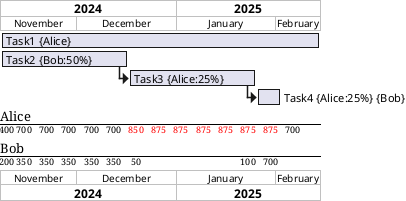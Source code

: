 {
  "sha1": "ceombfwgtw52ckufkao9j3b4z3xjxt7",
  "insertion": {
    "when": "2024-11-08T10:07:54.462Z",
    "url": "https://github.com/plantuml/plantuml/issues/1973",
    "user": "The-Lum"
  }
}
@startgantt
projectscale monthly zoom 3

Project starts the 2024/11/07 
[Task1] on {Alice} requires 100 days
[Task2] on {Bob:50%} requires 20 days
then [Task3] on {Alice:25%} requires 10 days
then [Task4] on {Alice:25%} {Bob} requires 10 days
@endgantt
